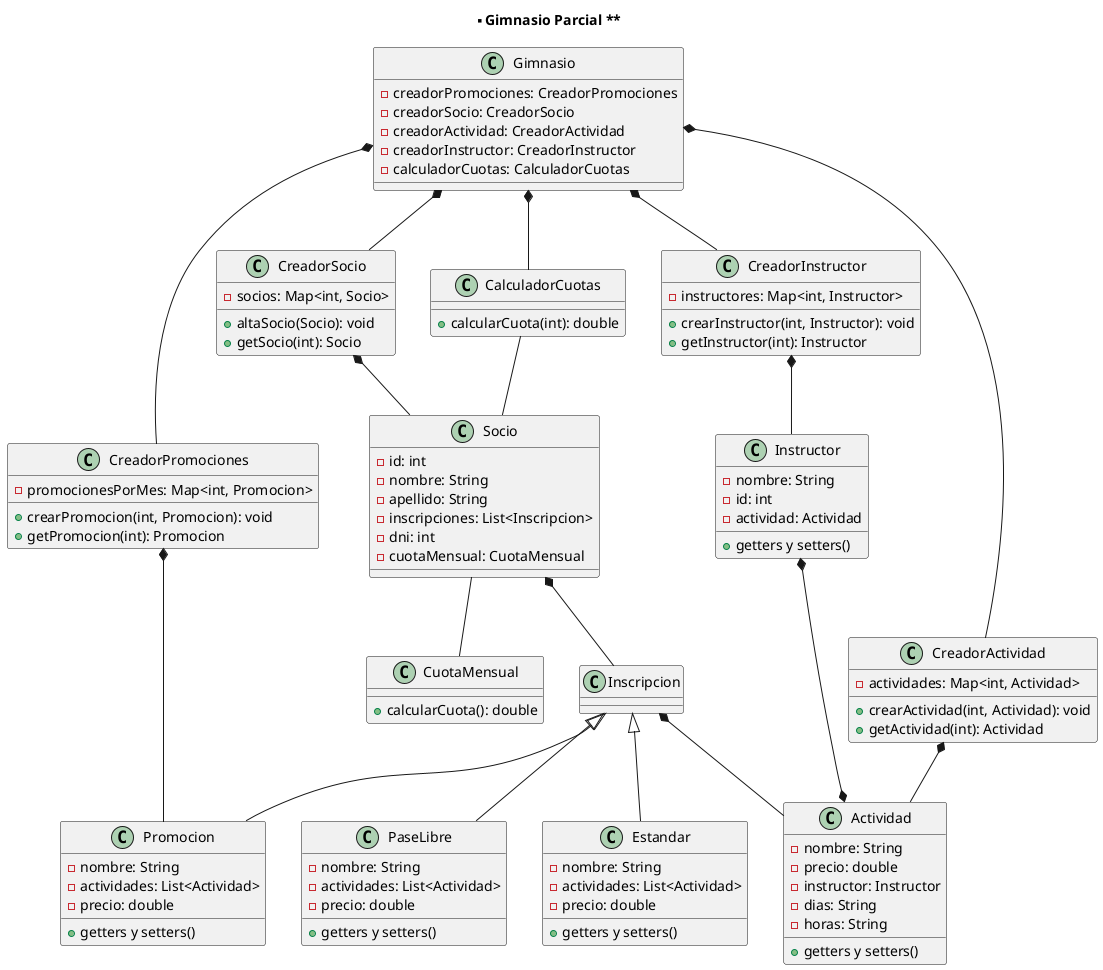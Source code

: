 @startuml

title ** Gimnasio Parcial **

class Gimnasio{
    - creadorPromociones: CreadorPromociones
    - creadorSocio: CreadorSocio
    - creadorActividad: CreadorActividad
    - creadorInstructor: CreadorInstructor
    - calculadorCuotas: CalculadorCuotas
}

class CreadorPromociones{
    - promocionesPorMes: Map<int, Promocion>
    + crearPromocion(int, Promocion): void
    + getPromocion(int): Promocion
}

class CreadorSocio{
    - socios: Map<int, Socio>
    + altaSocio(Socio): void
    + getSocio(int): Socio
}

class CreadorInstructor{
    - instructores: Map<int, Instructor>
    + crearInstructor(int, Instructor): void
    + getInstructor(int): Instructor
}

class CreadorActividad{
    - actividades: Map<int, Actividad>
    + crearActividad(int, Actividad): void
    + getActividad(int): Actividad
}

class CalculadorCuotas{
    + calcularCuota(int): double
}

class Instructor{
    - nombre: String
    - id: int
    - actividad: Actividad
    + getters y setters()
}

class Actividad{
    - nombre: String
    - precio: double
    - instructor: Instructor
    - dias: String
    - horas: String
    + getters y setters()
}

class Socio{
    - id: int
    - nombre: String
    - apellido: String
    - inscripciones: List<Inscripcion>
    - dni: int
    - cuotaMensual: CuotaMensual
}

class Promocion{
    - nombre: String
    - actividades: List<Actividad>
    - precio: double
    + getters y setters()
}

class PaseLibre{
    - nombre: String
    - actividades: List<Actividad>
    - precio: double
    + getters y setters()
}

class CuotaMensual{
    + calcularCuota(): double
}

class Estandar{
    - nombre: String
    - actividades: List<Actividad>
    - precio: double
    + getters y setters()
}

' Relaciones

Gimnasio *-- CreadorPromociones
Gimnasio *-- CreadorActividad
Gimnasio *-- CreadorSocio
Gimnasio *-- CreadorInstructor
Gimnasio *-- CalculadorCuotas

CreadorPromociones *-- Promocion

Inscripcion <|-- Promocion
Inscripcion <|-- PaseLibre
Inscripcion <|-- Estandar

CreadorSocio *-- Socio

Socio *-- Inscripcion
Socio -- CuotaMensual

CreadorInstructor *-- Instructor
CreadorActividad *-- Actividad

Instructor *--* Actividad
Inscripcion *-- Actividad

CalculadorCuotas -- Socio

@enduml

